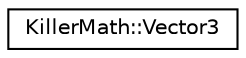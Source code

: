 digraph "Graphical Class Hierarchy"
{
  edge [fontname="Helvetica",fontsize="10",labelfontname="Helvetica",labelfontsize="10"];
  node [fontname="Helvetica",fontsize="10",shape=record];
  rankdir="LR";
  Node0 [label="KillerMath::Vector3",height=0.2,width=0.4,color="black", fillcolor="white", style="filled",URL="$class_killer_math_1_1_vector3.html"];
}
